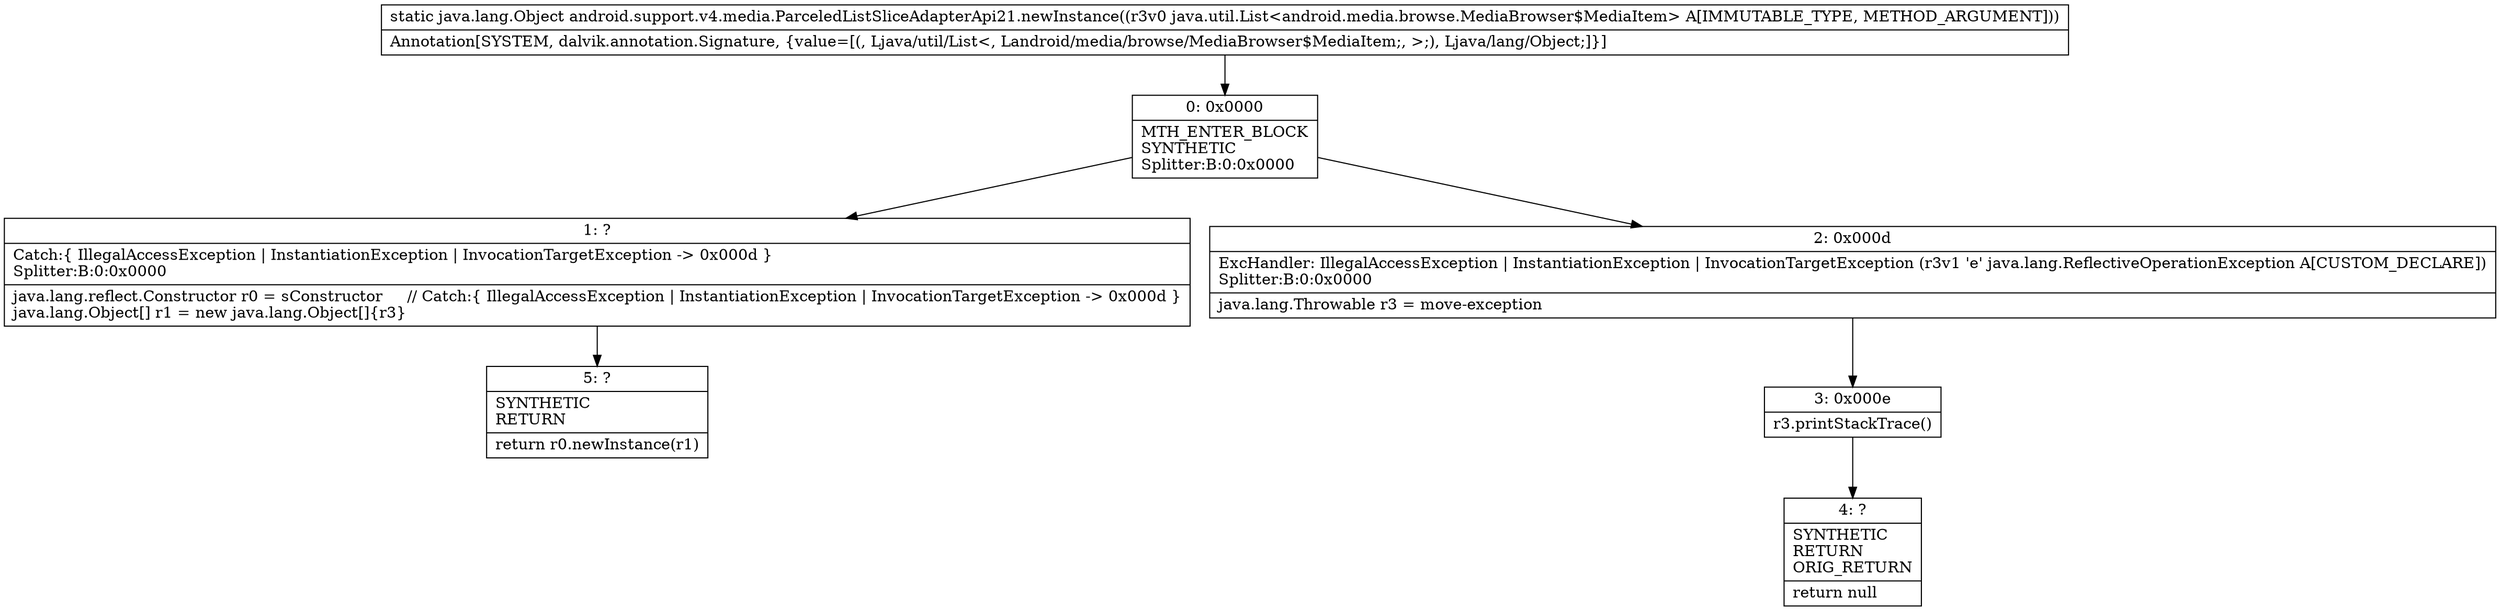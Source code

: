 digraph "CFG forandroid.support.v4.media.ParceledListSliceAdapterApi21.newInstance(Ljava\/util\/List;)Ljava\/lang\/Object;" {
Node_0 [shape=record,label="{0\:\ 0x0000|MTH_ENTER_BLOCK\lSYNTHETIC\lSplitter:B:0:0x0000\l}"];
Node_1 [shape=record,label="{1\:\ ?|Catch:\{ IllegalAccessException \| InstantiationException \| InvocationTargetException \-\> 0x000d \}\lSplitter:B:0:0x0000\l|java.lang.reflect.Constructor r0 = sConstructor     \/\/ Catch:\{ IllegalAccessException \| InstantiationException \| InvocationTargetException \-\> 0x000d \}\ljava.lang.Object[] r1 = new java.lang.Object[]\{r3\}\l}"];
Node_2 [shape=record,label="{2\:\ 0x000d|ExcHandler: IllegalAccessException \| InstantiationException \| InvocationTargetException (r3v1 'e' java.lang.ReflectiveOperationException A[CUSTOM_DECLARE])\lSplitter:B:0:0x0000\l|java.lang.Throwable r3 = move\-exception\l}"];
Node_3 [shape=record,label="{3\:\ 0x000e|r3.printStackTrace()\l}"];
Node_4 [shape=record,label="{4\:\ ?|SYNTHETIC\lRETURN\lORIG_RETURN\l|return null\l}"];
Node_5 [shape=record,label="{5\:\ ?|SYNTHETIC\lRETURN\l|return r0.newInstance(r1)\l}"];
MethodNode[shape=record,label="{static java.lang.Object android.support.v4.media.ParceledListSliceAdapterApi21.newInstance((r3v0 java.util.List\<android.media.browse.MediaBrowser$MediaItem\> A[IMMUTABLE_TYPE, METHOD_ARGUMENT]))  | Annotation[SYSTEM, dalvik.annotation.Signature, \{value=[(, Ljava\/util\/List\<, Landroid\/media\/browse\/MediaBrowser$MediaItem;, \>;), Ljava\/lang\/Object;]\}]\l}"];
MethodNode -> Node_0;
Node_0 -> Node_1;
Node_0 -> Node_2;
Node_1 -> Node_5;
Node_2 -> Node_3;
Node_3 -> Node_4;
}

